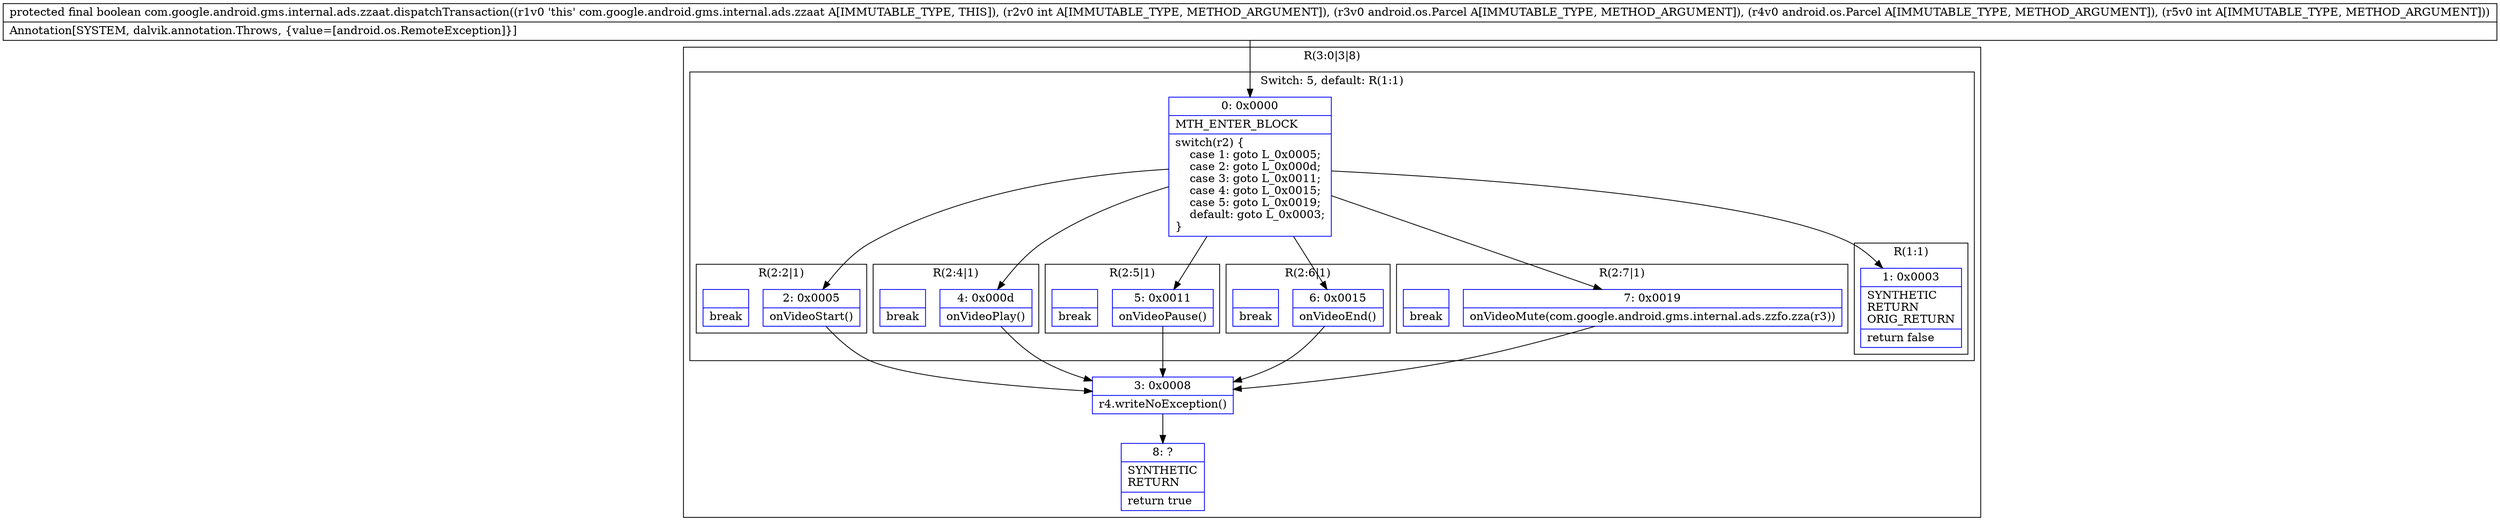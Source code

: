 digraph "CFG forcom.google.android.gms.internal.ads.zzaat.dispatchTransaction(ILandroid\/os\/Parcel;Landroid\/os\/Parcel;I)Z" {
subgraph cluster_Region_1336503789 {
label = "R(3:0|3|8)";
node [shape=record,color=blue];
subgraph cluster_SwitchRegion_991237108 {
label = "Switch: 5, default: R(1:1)";
node [shape=record,color=blue];
Node_0 [shape=record,label="{0\:\ 0x0000|MTH_ENTER_BLOCK\l|switch(r2) \{\l    case 1: goto L_0x0005;\l    case 2: goto L_0x000d;\l    case 3: goto L_0x0011;\l    case 4: goto L_0x0015;\l    case 5: goto L_0x0019;\l    default: goto L_0x0003;\l\}\l}"];
subgraph cluster_Region_1823331941 {
label = "R(2:2|1)";
node [shape=record,color=blue];
Node_2 [shape=record,label="{2\:\ 0x0005|onVideoStart()\l}"];
Node_InsnContainer_1732763308 [shape=record,label="{|break\l}"];
}
subgraph cluster_Region_1669661100 {
label = "R(2:4|1)";
node [shape=record,color=blue];
Node_4 [shape=record,label="{4\:\ 0x000d|onVideoPlay()\l}"];
Node_InsnContainer_1889281179 [shape=record,label="{|break\l}"];
}
subgraph cluster_Region_1912654355 {
label = "R(2:5|1)";
node [shape=record,color=blue];
Node_5 [shape=record,label="{5\:\ 0x0011|onVideoPause()\l}"];
Node_InsnContainer_728488001 [shape=record,label="{|break\l}"];
}
subgraph cluster_Region_1613247713 {
label = "R(2:6|1)";
node [shape=record,color=blue];
Node_6 [shape=record,label="{6\:\ 0x0015|onVideoEnd()\l}"];
Node_InsnContainer_1895918723 [shape=record,label="{|break\l}"];
}
subgraph cluster_Region_94724322 {
label = "R(2:7|1)";
node [shape=record,color=blue];
Node_7 [shape=record,label="{7\:\ 0x0019|onVideoMute(com.google.android.gms.internal.ads.zzfo.zza(r3))\l}"];
Node_InsnContainer_1886980551 [shape=record,label="{|break\l}"];
}
subgraph cluster_Region_1364698133 {
label = "R(1:1)";
node [shape=record,color=blue];
Node_1 [shape=record,label="{1\:\ 0x0003|SYNTHETIC\lRETURN\lORIG_RETURN\l|return false\l}"];
}
}
Node_3 [shape=record,label="{3\:\ 0x0008|r4.writeNoException()\l}"];
Node_8 [shape=record,label="{8\:\ ?|SYNTHETIC\lRETURN\l|return true\l}"];
}
MethodNode[shape=record,label="{protected final boolean com.google.android.gms.internal.ads.zzaat.dispatchTransaction((r1v0 'this' com.google.android.gms.internal.ads.zzaat A[IMMUTABLE_TYPE, THIS]), (r2v0 int A[IMMUTABLE_TYPE, METHOD_ARGUMENT]), (r3v0 android.os.Parcel A[IMMUTABLE_TYPE, METHOD_ARGUMENT]), (r4v0 android.os.Parcel A[IMMUTABLE_TYPE, METHOD_ARGUMENT]), (r5v0 int A[IMMUTABLE_TYPE, METHOD_ARGUMENT]))  | Annotation[SYSTEM, dalvik.annotation.Throws, \{value=[android.os.RemoteException]\}]\l}"];
MethodNode -> Node_0;
Node_0 -> Node_1;
Node_0 -> Node_2;
Node_0 -> Node_4;
Node_0 -> Node_5;
Node_0 -> Node_6;
Node_0 -> Node_7;
Node_2 -> Node_3;
Node_4 -> Node_3;
Node_5 -> Node_3;
Node_6 -> Node_3;
Node_7 -> Node_3;
Node_3 -> Node_8;
}

